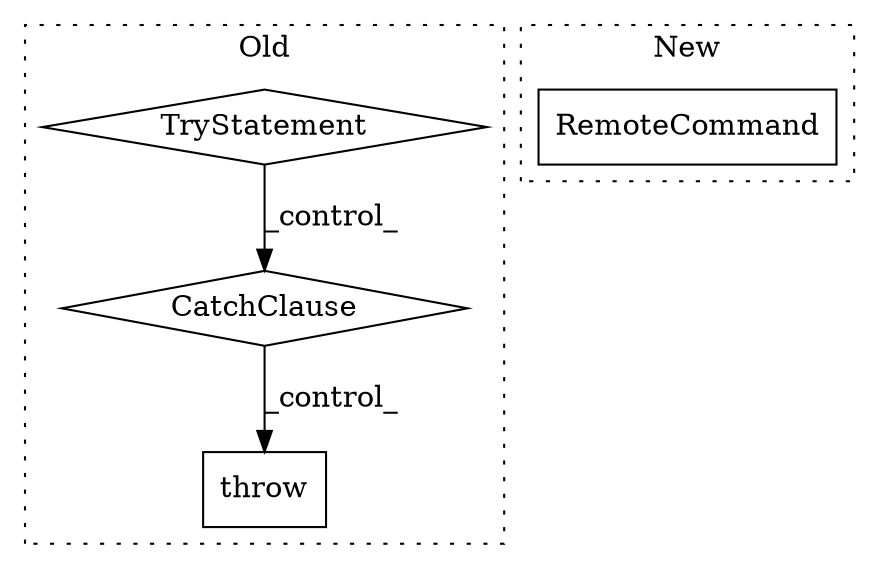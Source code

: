 digraph G {
subgraph cluster0 {
1 [label="CatchClause" a="12" s="1132,1166" l="11,2" shape="diamond"];
3 [label="throw" a="53" s="1176" l="6" shape="box"];
4 [label="TryStatement" a="54" s="1049" l="4" shape="diamond"];
label = "Old";
style="dotted";
}
subgraph cluster1 {
2 [label="RemoteCommand" a="32" s="1723,1759" l="14,1" shape="box"];
label = "New";
style="dotted";
}
1 -> 3 [label="_control_"];
4 -> 1 [label="_control_"];
}